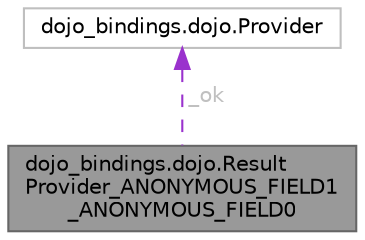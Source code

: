 digraph "dojo_bindings.dojo.ResultProvider_ANONYMOUS_FIELD1_ANONYMOUS_FIELD0"
{
 // LATEX_PDF_SIZE
  bgcolor="transparent";
  edge [fontname=Helvetica,fontsize=10,labelfontname=Helvetica,labelfontsize=10];
  node [fontname=Helvetica,fontsize=10,shape=box,height=0.2,width=0.4];
  Node1 [id="Node000001",label="dojo_bindings.dojo.Result\lProvider_ANONYMOUS_FIELD1\l_ANONYMOUS_FIELD0",height=0.2,width=0.4,color="gray40", fillcolor="grey60", style="filled", fontcolor="black",tooltip=" "];
  Node2 -> Node1 [id="edge1_Node000001_Node000002",dir="back",color="darkorchid3",style="dashed",tooltip=" ",label=" _ok",fontcolor="grey" ];
  Node2 [id="Node000002",label="dojo_bindings.dojo.Provider",height=0.2,width=0.4,color="grey75", fillcolor="white", style="filled",URL="$structdojo__bindings_1_1dojo_1_1_provider.html",tooltip=" "];
}
